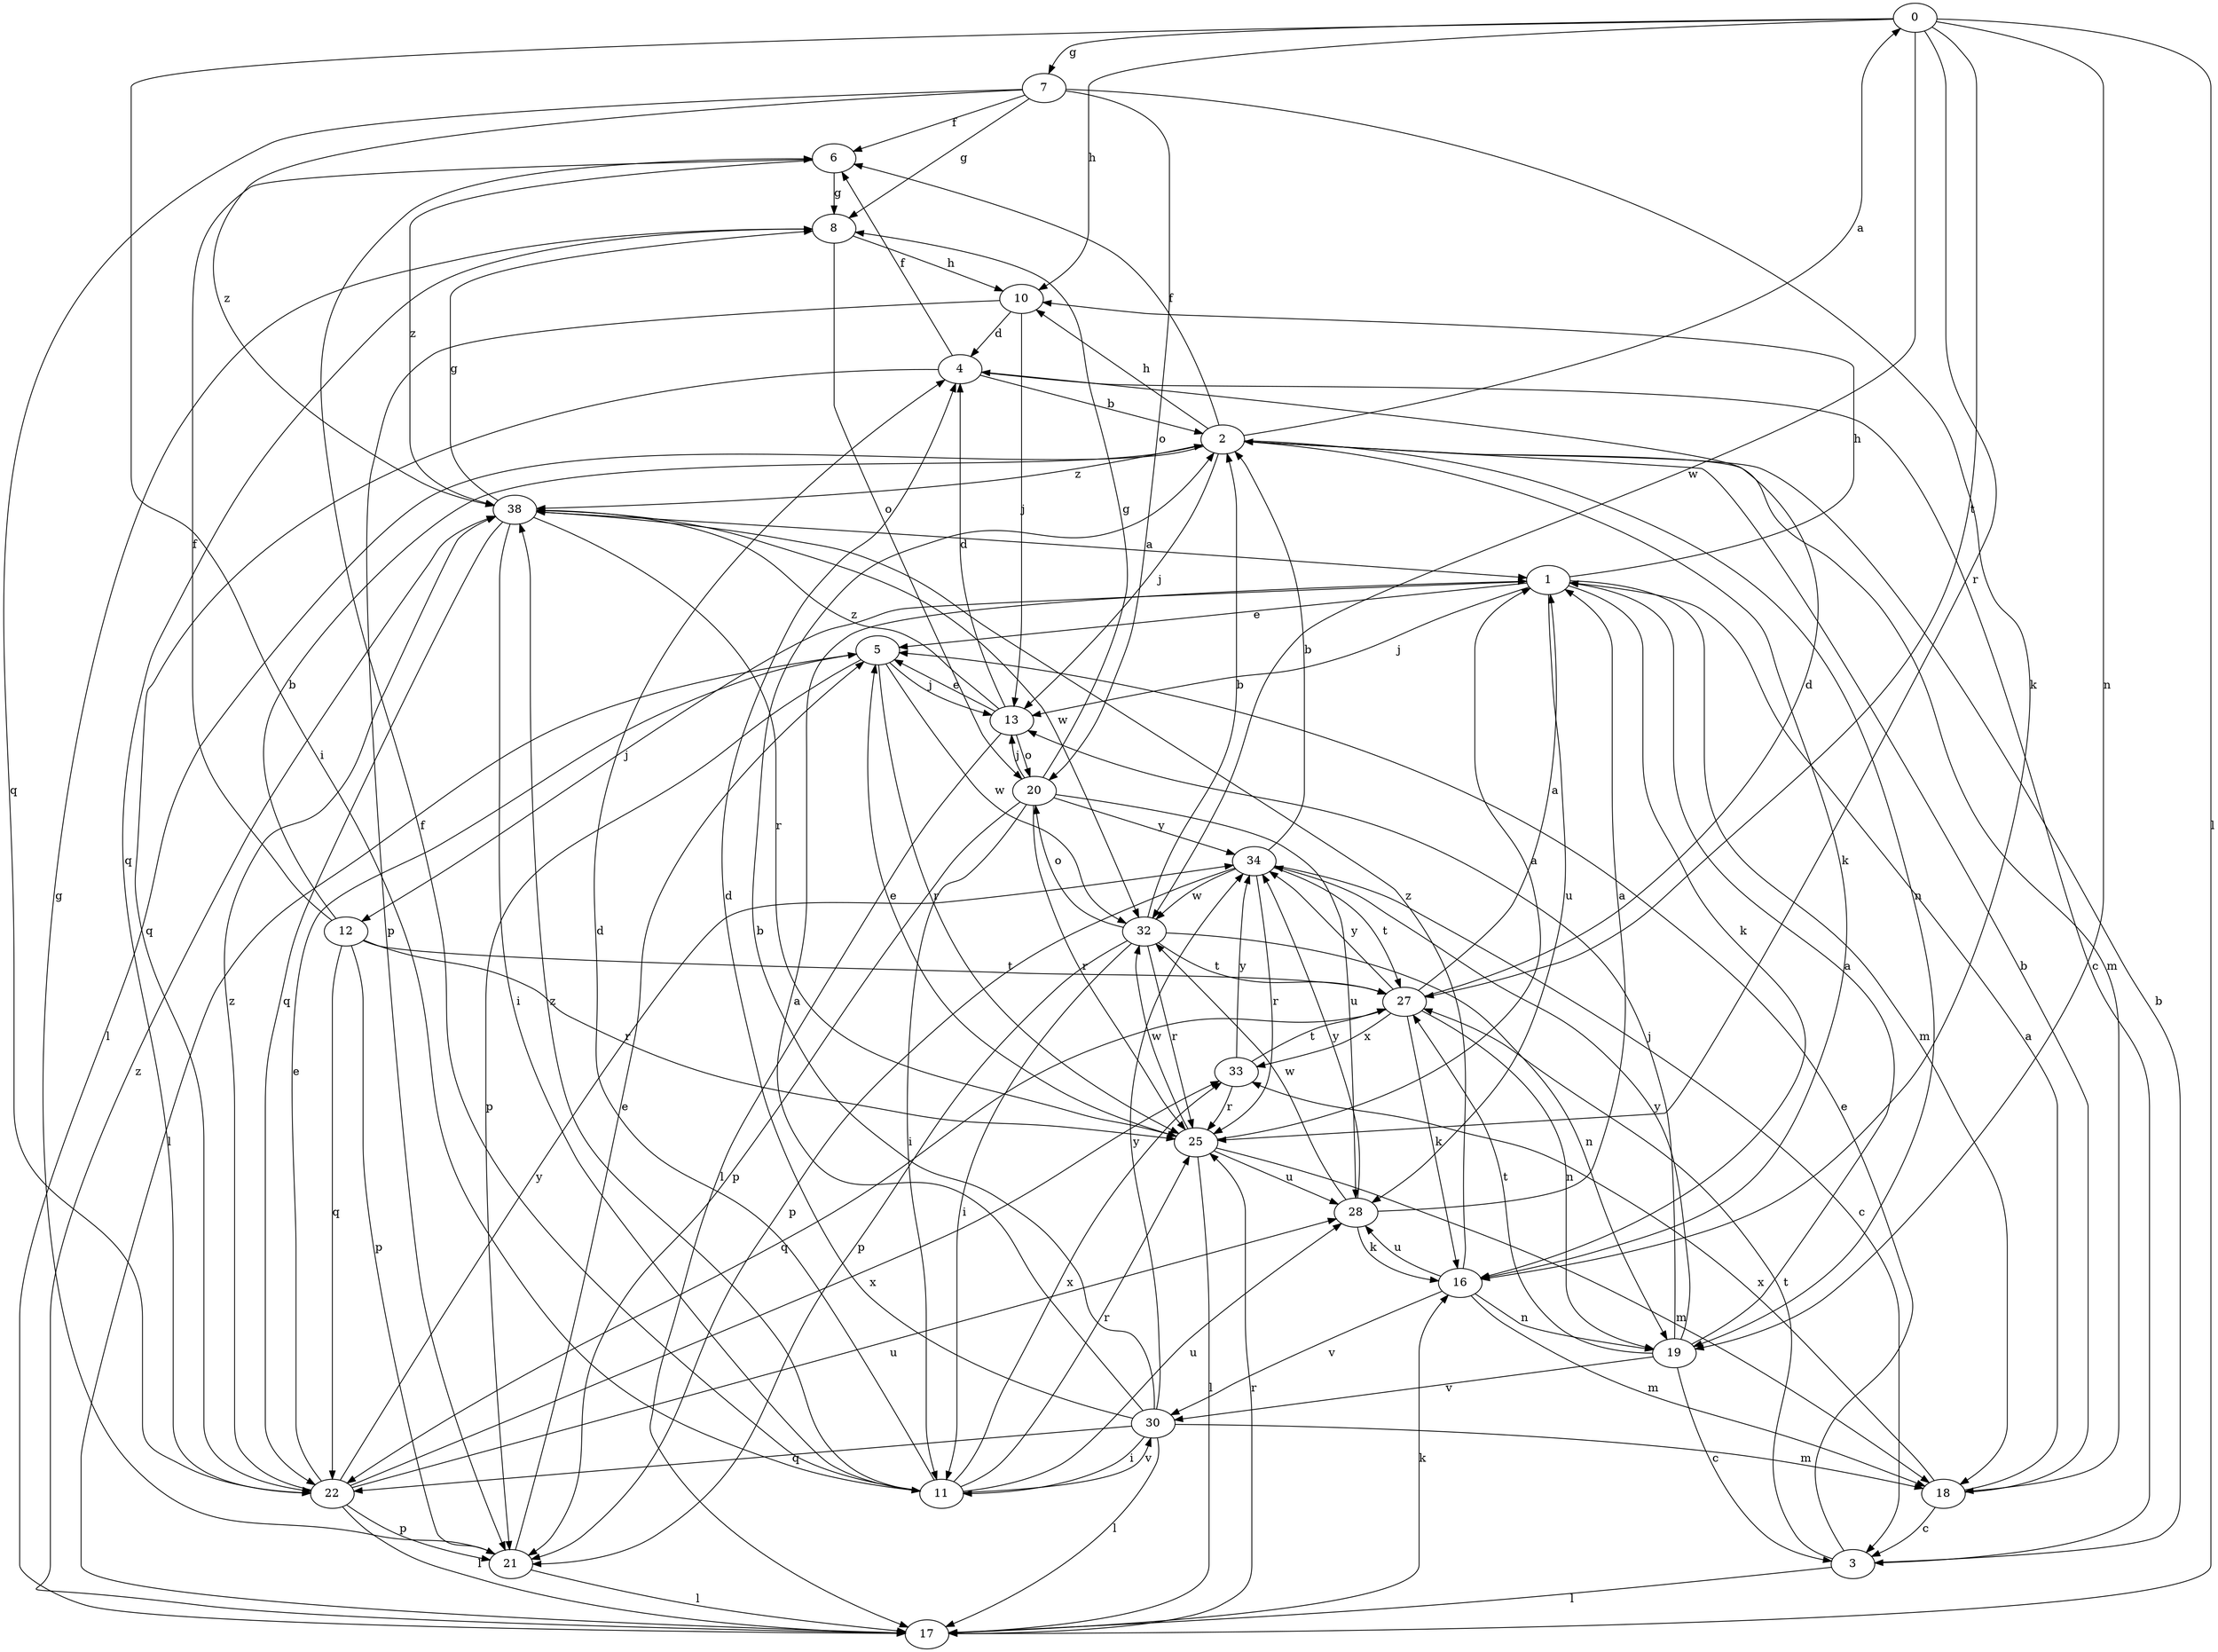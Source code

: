 strict digraph  {
0;
1;
2;
3;
4;
5;
6;
7;
8;
10;
11;
12;
13;
16;
17;
18;
19;
20;
21;
22;
25;
27;
28;
30;
32;
33;
34;
38;
0 -> 7  [label=g];
0 -> 10  [label=h];
0 -> 11  [label=i];
0 -> 17  [label=l];
0 -> 19  [label=n];
0 -> 25  [label=r];
0 -> 27  [label=t];
0 -> 32  [label=w];
1 -> 5  [label=e];
1 -> 10  [label=h];
1 -> 12  [label=j];
1 -> 13  [label=j];
1 -> 16  [label=k];
1 -> 18  [label=m];
1 -> 28  [label=u];
2 -> 0  [label=a];
2 -> 6  [label=f];
2 -> 10  [label=h];
2 -> 13  [label=j];
2 -> 16  [label=k];
2 -> 17  [label=l];
2 -> 18  [label=m];
2 -> 19  [label=n];
2 -> 38  [label=z];
3 -> 2  [label=b];
3 -> 5  [label=e];
3 -> 17  [label=l];
3 -> 27  [label=t];
4 -> 2  [label=b];
4 -> 3  [label=c];
4 -> 6  [label=f];
4 -> 22  [label=q];
5 -> 13  [label=j];
5 -> 17  [label=l];
5 -> 21  [label=p];
5 -> 25  [label=r];
5 -> 32  [label=w];
6 -> 8  [label=g];
6 -> 38  [label=z];
7 -> 6  [label=f];
7 -> 8  [label=g];
7 -> 16  [label=k];
7 -> 20  [label=o];
7 -> 22  [label=q];
7 -> 38  [label=z];
8 -> 10  [label=h];
8 -> 20  [label=o];
8 -> 22  [label=q];
10 -> 4  [label=d];
10 -> 13  [label=j];
10 -> 21  [label=p];
11 -> 4  [label=d];
11 -> 6  [label=f];
11 -> 25  [label=r];
11 -> 28  [label=u];
11 -> 30  [label=v];
11 -> 33  [label=x];
11 -> 38  [label=z];
12 -> 2  [label=b];
12 -> 6  [label=f];
12 -> 21  [label=p];
12 -> 22  [label=q];
12 -> 25  [label=r];
12 -> 27  [label=t];
13 -> 4  [label=d];
13 -> 5  [label=e];
13 -> 17  [label=l];
13 -> 20  [label=o];
13 -> 38  [label=z];
16 -> 18  [label=m];
16 -> 19  [label=n];
16 -> 28  [label=u];
16 -> 30  [label=v];
16 -> 38  [label=z];
17 -> 16  [label=k];
17 -> 25  [label=r];
17 -> 38  [label=z];
18 -> 1  [label=a];
18 -> 2  [label=b];
18 -> 3  [label=c];
18 -> 33  [label=x];
19 -> 1  [label=a];
19 -> 3  [label=c];
19 -> 13  [label=j];
19 -> 27  [label=t];
19 -> 30  [label=v];
19 -> 34  [label=y];
20 -> 8  [label=g];
20 -> 11  [label=i];
20 -> 13  [label=j];
20 -> 21  [label=p];
20 -> 25  [label=r];
20 -> 28  [label=u];
20 -> 34  [label=y];
21 -> 5  [label=e];
21 -> 8  [label=g];
21 -> 17  [label=l];
22 -> 5  [label=e];
22 -> 17  [label=l];
22 -> 21  [label=p];
22 -> 28  [label=u];
22 -> 33  [label=x];
22 -> 34  [label=y];
22 -> 38  [label=z];
25 -> 1  [label=a];
25 -> 5  [label=e];
25 -> 17  [label=l];
25 -> 18  [label=m];
25 -> 28  [label=u];
25 -> 32  [label=w];
27 -> 1  [label=a];
27 -> 4  [label=d];
27 -> 16  [label=k];
27 -> 19  [label=n];
27 -> 22  [label=q];
27 -> 33  [label=x];
27 -> 34  [label=y];
28 -> 1  [label=a];
28 -> 16  [label=k];
28 -> 32  [label=w];
28 -> 34  [label=y];
30 -> 1  [label=a];
30 -> 2  [label=b];
30 -> 4  [label=d];
30 -> 11  [label=i];
30 -> 17  [label=l];
30 -> 18  [label=m];
30 -> 22  [label=q];
30 -> 34  [label=y];
32 -> 2  [label=b];
32 -> 11  [label=i];
32 -> 19  [label=n];
32 -> 20  [label=o];
32 -> 21  [label=p];
32 -> 25  [label=r];
32 -> 27  [label=t];
33 -> 25  [label=r];
33 -> 27  [label=t];
33 -> 34  [label=y];
34 -> 2  [label=b];
34 -> 3  [label=c];
34 -> 21  [label=p];
34 -> 25  [label=r];
34 -> 27  [label=t];
34 -> 32  [label=w];
38 -> 1  [label=a];
38 -> 8  [label=g];
38 -> 11  [label=i];
38 -> 22  [label=q];
38 -> 25  [label=r];
38 -> 32  [label=w];
}
